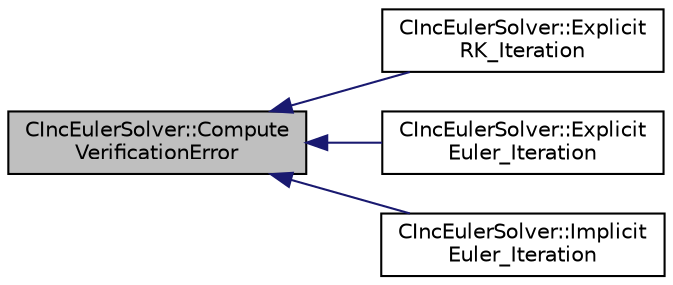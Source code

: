 digraph "CIncEulerSolver::ComputeVerificationError"
{
  edge [fontname="Helvetica",fontsize="10",labelfontname="Helvetica",labelfontsize="10"];
  node [fontname="Helvetica",fontsize="10",shape=record];
  rankdir="LR";
  Node654 [label="CIncEulerSolver::Compute\lVerificationError",height=0.2,width=0.4,color="black", fillcolor="grey75", style="filled", fontcolor="black"];
  Node654 -> Node655 [dir="back",color="midnightblue",fontsize="10",style="solid",fontname="Helvetica"];
  Node655 [label="CIncEulerSolver::Explicit\lRK_Iteration",height=0.2,width=0.4,color="black", fillcolor="white", style="filled",URL="$class_c_inc_euler_solver.html#a2f6c1370f17da44680c1ff1b6be6c9a1",tooltip="Update the solution using a Runge-Kutta scheme. "];
  Node654 -> Node656 [dir="back",color="midnightblue",fontsize="10",style="solid",fontname="Helvetica"];
  Node656 [label="CIncEulerSolver::Explicit\lEuler_Iteration",height=0.2,width=0.4,color="black", fillcolor="white", style="filled",URL="$class_c_inc_euler_solver.html#a66aac46e83451e30828ad808becb1f73",tooltip="Update the solution using the explicit Euler scheme. "];
  Node654 -> Node657 [dir="back",color="midnightblue",fontsize="10",style="solid",fontname="Helvetica"];
  Node657 [label="CIncEulerSolver::Implicit\lEuler_Iteration",height=0.2,width=0.4,color="black", fillcolor="white", style="filled",URL="$class_c_inc_euler_solver.html#ad84dd4225bb9d158c52b26e2f30f6fa7",tooltip="Update the solution using an implicit Euler scheme. "];
}
